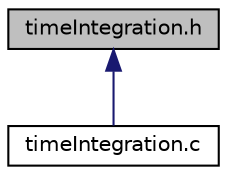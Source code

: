 digraph "timeIntegration.h"
{
 // LATEX_PDF_SIZE
  edge [fontname="Helvetica",fontsize="10",labelfontname="Helvetica",labelfontsize="10"];
  node [fontname="Helvetica",fontsize="10",shape=record];
  Node1 [label="timeIntegration.h",height=0.2,width=0.4,color="black", fillcolor="grey75", style="filled", fontcolor="black",tooltip="c interface for implementation of time discretization algorithms"];
  Node1 -> Node2 [dir="back",color="midnightblue",fontsize="10",style="solid",fontname="Helvetica"];
  Node2 [label="timeIntegration.c",height=0.2,width=0.4,color="black", fillcolor="white", style="filled",URL="$timeIntegration_8c.html",tooltip=" "];
}
